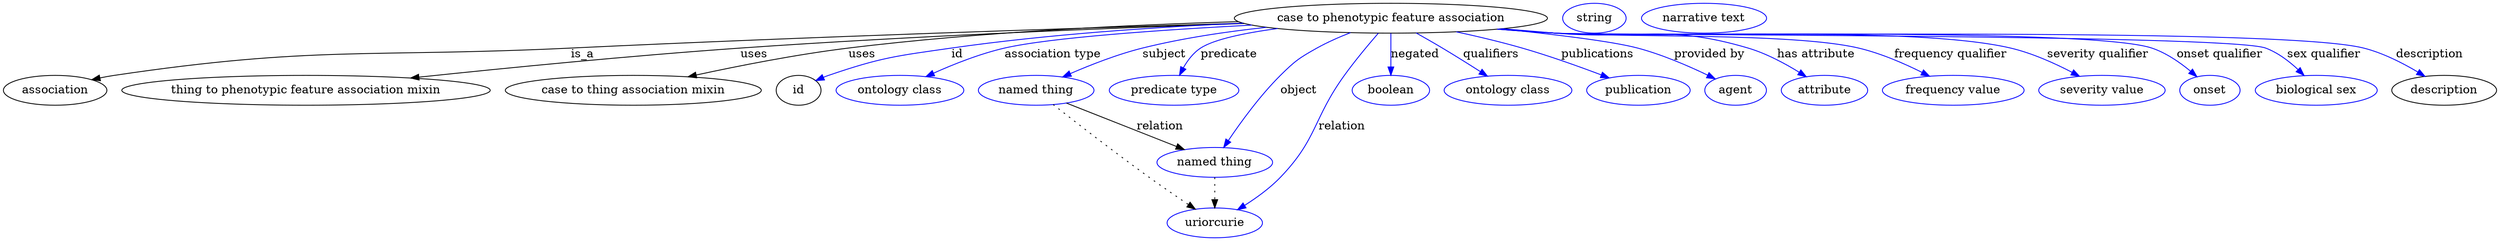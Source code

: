 digraph {
	graph [bb="0,0,2460.1,283"];
	node [label="\N"];
	"case to phenotypic feature association"	 [height=0.5,
		label="case to phenotypic feature association",
		pos="1363,265",
		width=4.026];
	association	 [height=0.5,
		pos="50.046,178",
		width=1.3902];
	"case to phenotypic feature association" -> association	 [label=is_a,
		lp="560.05,221.5",
		pos="e,86.556,190.51 1223.3,260.12 1061.1,254.16 785.57,243.1 549.05,229 353.29,217.33 301.79,232.17 109.05,196 104.9,195.22 100.64,194.26 \
96.385,193.18"];
	"thing to phenotypic feature association mixin"	 [height=0.5,
		pos="289.05,178",
		width=4.7482];
	"case to phenotypic feature association" -> "thing to phenotypic feature association mixin"	 [label=uses,
		lp="728.05,221.5",
		pos="e,393.27,192.32 1224,259.81 1092.9,254.31 890.88,244.29 716.05,229 609.81,219.71 489.18,204.91 403.3,193.64"];
	"case to thing association mixin"	 [height=0.5,
		pos="598.05,178",
		width=3.34];
	"case to phenotypic feature association" -> "case to thing association mixin"	 [label=uses,
		lp="838.05,221.5",
		pos="e,657.11,193.83 1220.8,261.4 1112.2,257.21 959.1,248.23 826.05,229 772.12,221.21 712,207.55 667.04,196.33"];
	id	 [height=0.5,
		pos="763.05,178",
		width=0.75];
	"case to phenotypic feature association" -> id	 [color=blue,
		label=id,
		lp="933.55,221.5",
		pos="e,784.03,189.43 1224.7,259.48 1138.8,254.6 1026.5,245.55 928.05,229 869.68,219.19 854.49,216.68 799.05,196 797.18,195.3 795.28,194.54 \
793.39,193.73",
		style=solid];
	"association type"	 [color=blue,
		height=0.5,
		label="ontology class",
		pos="870.05,178",
		width=1.7151];
	"case to phenotypic feature association" -> "association type"	 [color=blue,
		label="association type",
		lp="1029,221.5",
		pos="e,898.88,193.92 1232.8,257.06 1142.5,250.71 1030.5,240.9 985.05,229 958.24,221.98 929.76,209.39 907.84,198.48",
		style=solid];
	subject	 [color=blue,
		height=0.5,
		label="named thing",
		pos="1005,178",
		width=1.5346];
	"case to phenotypic feature association" -> subject	 [color=blue,
		label=subject,
		lp="1133.5,221.5",
		pos="e,1032.8,193.79 1243.1,254.89 1201.6,249.5 1155.3,241.33 1114,229 1089,221.52 1062.5,209.21 1041.9,198.55",
		style=solid];
	predicate	 [color=blue,
		height=0.5,
		label="predicate type",
		pos="1139,178",
		width=1.679];
	"case to phenotypic feature association" -> predicate	 [color=blue,
		label=predicate,
		lp="1196,221.5",
		pos="e,1145.9,196.09 1257.1,252.7 1220.9,246.92 1185.8,239.05 1171,229 1162.4,223.1 1155.6,214.01 1150.6,205.13",
		style=solid];
	object	 [color=blue,
		height=0.5,
		label="named thing",
		pos="1183,91",
		width=1.5346];
	"case to phenotypic feature association" -> object	 [color=blue,
		label=object,
		lp="1263,178",
		pos="e,1190.9,108.9 1317.6,247.82 1305.9,242.54 1293.6,236.19 1283,229 1241.6,200.83 1211.2,149.48 1195.4,117.99",
		style=solid];
	relation	 [color=blue,
		height=0.5,
		label=uriorcurie,
		pos="1183,18",
		width=1.2638];
	"case to phenotypic feature association" -> relation	 [color=blue,
		label=relation,
		lp="1310,134.5",
		pos="e,1205.2,33.912 1350,246.84 1340.3,233.09 1327,213.62 1316,196 1283,142.71 1286.8,121.5 1247,73 1237.3,61.051 1224.7,49.616 1213.3,\
40.299",
		style=solid];
	negated	 [color=blue,
		height=0.5,
		label=boolean,
		pos="1363,178",
		width=1.0652];
	"case to phenotypic feature association" -> negated	 [color=blue,
		label=negated,
		lp="1384.5,221.5",
		pos="e,1363,196 1363,246.97 1363,235.19 1363,219.56 1363,206.16",
		style=solid];
	qualifiers	 [color=blue,
		height=0.5,
		label="ontology class",
		pos="1481,178",
		width=1.7151];
	"case to phenotypic feature association" -> qualifiers	 [color=blue,
		label=qualifiers,
		lp="1456,221.5",
		pos="e,1458.1,194.91 1387.2,247.18 1405.4,233.79 1430.4,215.32 1450.1,200.84",
		style=solid];
	publications	 [color=blue,
		height=0.5,
		label=publication,
		pos="1611,178",
		width=1.3902];
	"case to phenotypic feature association" -> publications	 [color=blue,
		label=publications,
		lp="1558.5,221.5",
		pos="e,1579.3,192.02 1423.8,248.55 1443.8,242.8 1466,236.01 1486,229 1514.5,219.07 1545.8,206.27 1570,195.97",
		style=solid];
	"provided by"	 [color=blue,
		height=0.5,
		label=agent,
		pos="1709,178",
		width=0.83048];
	"case to phenotypic feature association" -> "provided by"	 [color=blue,
		label="provided by",
		lp="1668,221.5",
		pos="e,1686.8,190.25 1464.1,252.09 1515.2,245.01 1571.5,236.24 1596,229 1624.8,220.54 1655.6,206.21 1677.9,194.89",
		style=solid];
	"has attribute"	 [color=blue,
		height=0.5,
		label=attribute,
		pos="1797,178",
		width=1.1193];
	"case to phenotypic feature association" -> "has attribute"	 [color=blue,
		label="has attribute",
		lp="1773.5,221.5",
		pos="e,1775.5,193.3 1467.1,252.44 1483.5,250.56 1500.2,248.68 1516,247 1600,238.07 1624.4,253.98 1705,229 1727,222.19 1749.7,209.72 1767,\
198.82",
		style=solid];
	"frequency qualifier"	 [color=blue,
		height=0.5,
		label="frequency value",
		pos="1923,178",
		width=1.8776];
	"case to phenotypic feature association" -> "frequency qualifier"	 [color=blue,
		label="frequency qualifier",
		lp="1905,221.5",
		pos="e,1894.6,194.47 1465,252.2 1482,250.29 1499.5,248.47 1516,247 1646.9,235.32 1683.6,260.75 1811,229 1837.1,222.52 1864.5,210.15 1885.7,\
199.21",
		style=solid];
	"severity qualifier"	 [color=blue,
		height=0.5,
		label="severity value",
		pos="2068,178",
		width=1.661];
	"case to phenotypic feature association" -> "severity qualifier"	 [color=blue,
		label="severity qualifier",
		lp="2047.5,221.5",
		pos="e,2041.5,194.41 1463.8,252.04 1481.2,250.12 1499.1,248.34 1516,247 1614.7,239.21 1865,252.78 1961,229 1986.2,222.78 2012.4,210.37 \
2032.6,199.35",
		style=solid];
	"onset qualifier"	 [color=blue,
		height=0.5,
		label=onset,
		pos="2175,178",
		width=0.81243];
	"case to phenotypic feature association" -> "onset qualifier"	 [color=blue,
		label="onset qualifier",
		lp="2167.5,221.5",
		pos="e,2158.5,193 1463.3,251.95 1480.9,250.02 1499,248.27 1516,247 1580.6,242.22 2036.4,248.61 2098,229 2117.3,222.87 2136.3,210.38 2150.6,\
199.3",
		style=solid];
	"sex qualifier"	 [color=blue,
		height=0.5,
		label="biological sex",
		pos="2282,178",
		width=1.661];
	"case to phenotypic feature association" -> "sex qualifier"	 [color=blue,
		label="sex qualifier",
		lp="2273,221.5",
		pos="e,2264.5,195.25 1462.9,251.92 1480.6,249.99 1498.8,248.23 1516,247 1593.1,241.48 2137.8,253.62 2211,229 2227.8,223.37 2244,212.3 \
2256.7,201.91",
		style=solid];
	description	 [height=0.5,
		pos="2410,178",
		width=1.3902];
	"case to phenotypic feature association" -> description	 [color=blue,
		label=description,
		lp="2378.5,221.5",
		pos="e,2386.5,194.05 1462.9,251.87 1480.6,249.94 1498.8,248.2 1516,247 1604.2,240.83 2225.4,250.79 2311,229 2334.7,222.98 2359.1,210.48 \
2377.8,199.36",
		style=solid];
	association_id	 [color=blue,
		height=0.5,
		label=string,
		pos="1556,265",
		width=0.84854];
	subject -> object	 [label=relation,
		lp="1126,134.5",
		pos="e,1152.4,105.98 1036.1,162.85 1065.8,148.31 1110.8,126.3 1143.2,110.47"];
	subject -> relation	 [pos="e,1163.6,34.435 1023.4,160.71 1045.8,139.73 1084.9,103.41 1119,73 1130.9,62.421 1144.3,50.916 1155.7,41.177",
		style=dotted];
	object -> relation	 [pos="e,1183,36.09 1183,72.955 1183,64.883 1183,55.176 1183,46.182",
		style=dotted];
	"thing to phenotypic feature association mixin_description"	 [color=blue,
		height=0.5,
		label="narrative text",
		pos="1662,265",
		width=1.6068];
}
